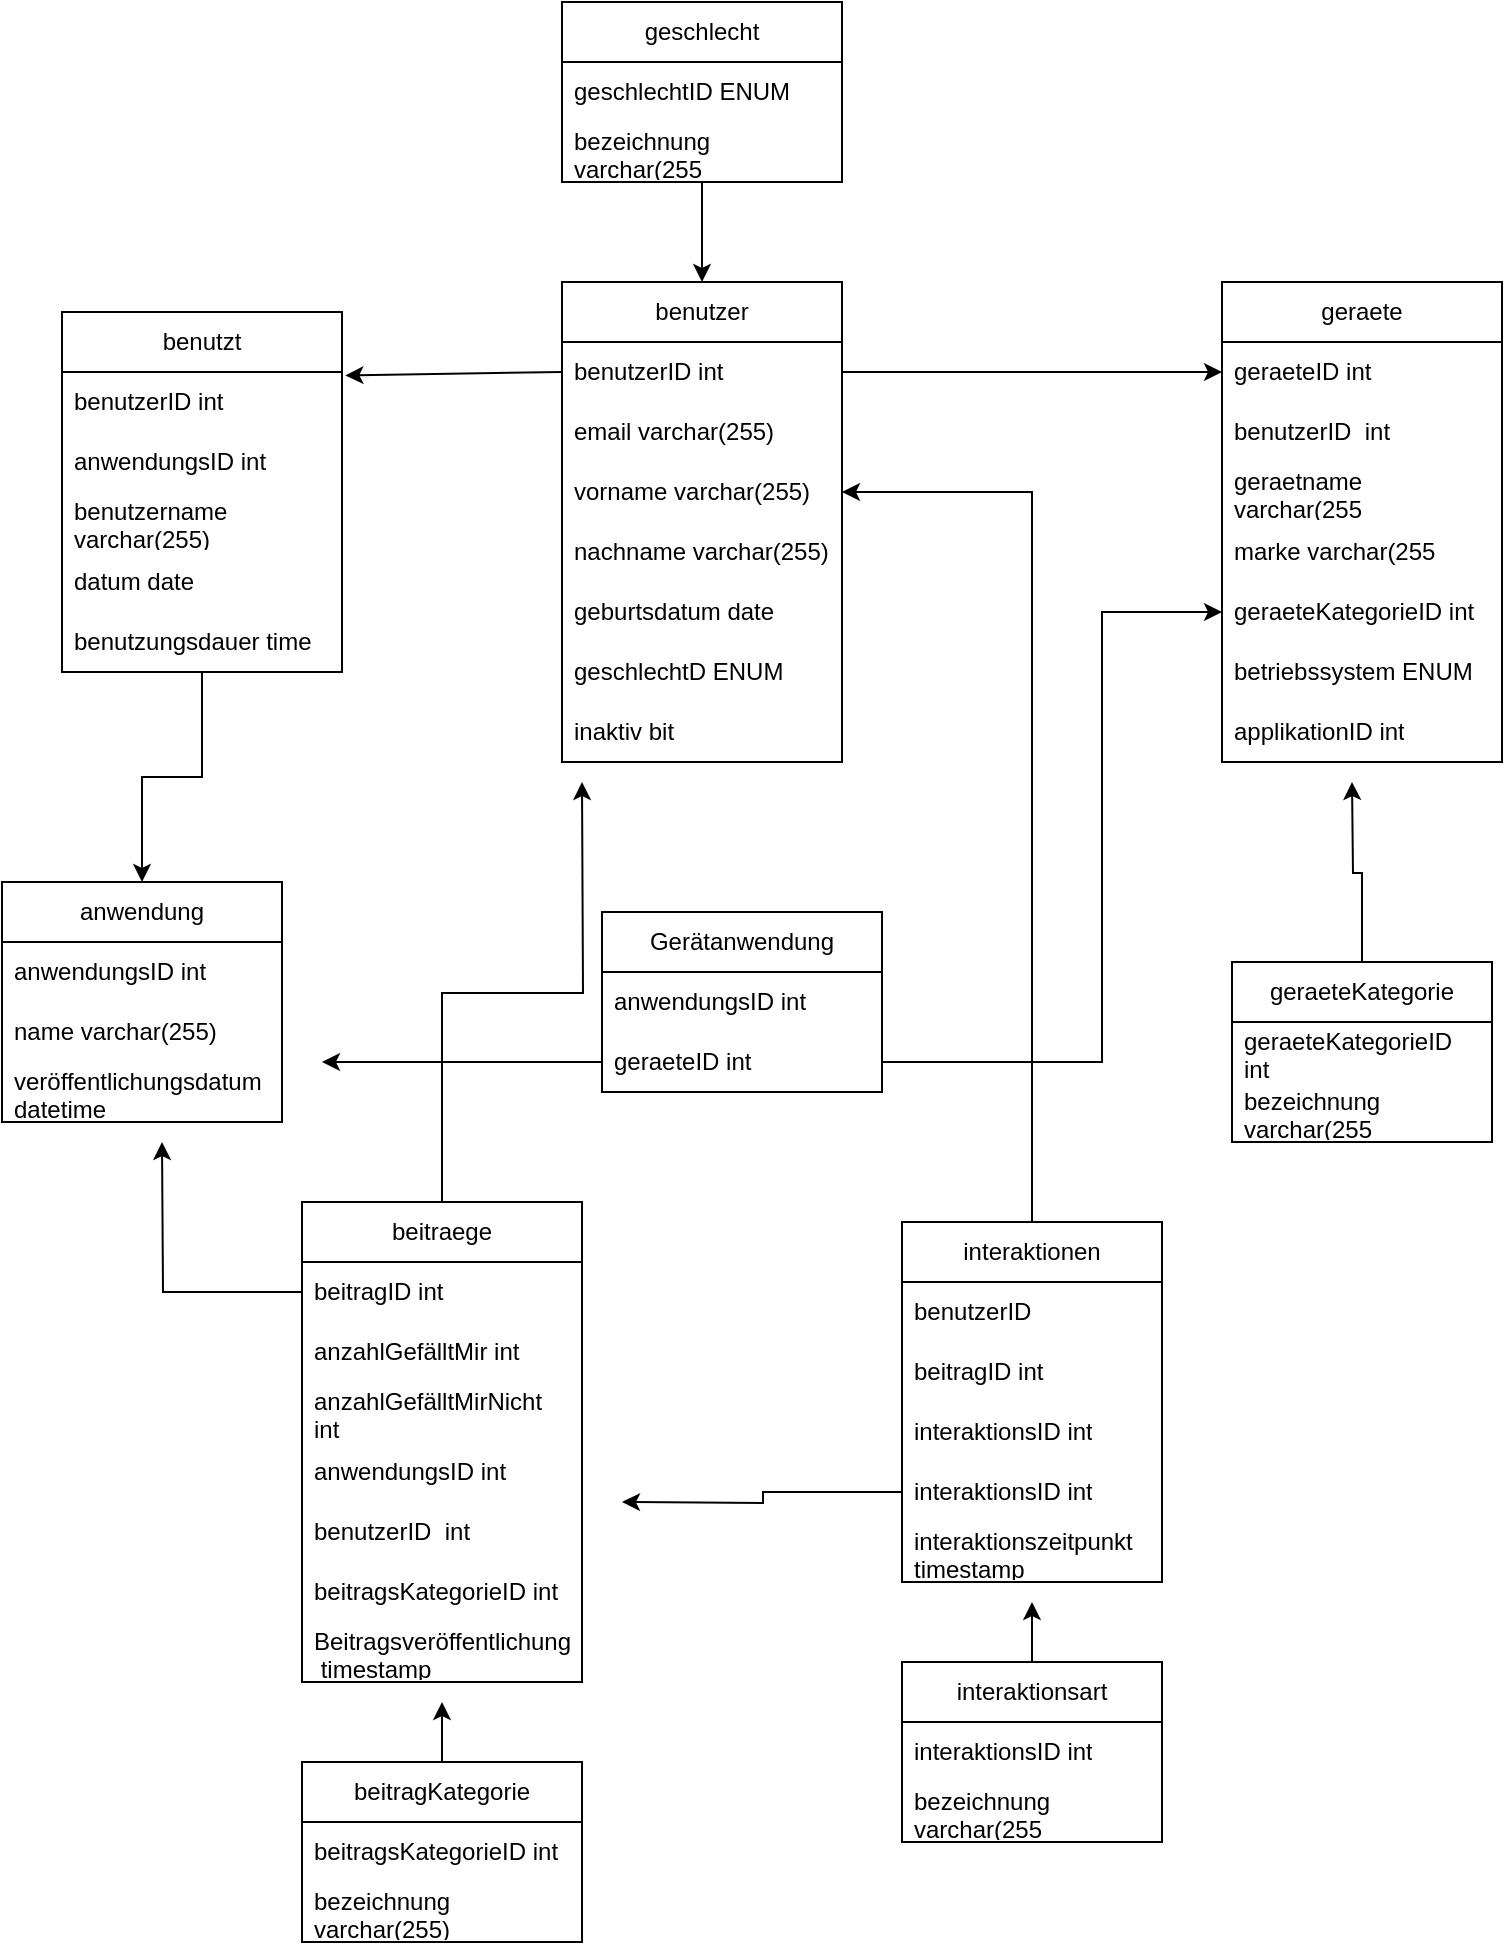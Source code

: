 <mxfile version="22.0.3" type="github">
  <diagram name="Seite-1" id="pGpo4Mplg9-AZ32leIMH">
    <mxGraphModel dx="883" dy="2093" grid="1" gridSize="10" guides="1" tooltips="1" connect="1" arrows="1" fold="1" page="1" pageScale="1" pageWidth="827" pageHeight="1169" math="0" shadow="0">
      <root>
        <mxCell id="0" />
        <mxCell id="1" parent="0" />
        <mxCell id="y74Fso-SBo1mJ85XIeV5-77" style="edgeStyle=orthogonalEdgeStyle;rounded=0;orthogonalLoop=1;jettySize=auto;html=1;entryX=0.5;entryY=0;entryDx=0;entryDy=0;" edge="1" parent="1" source="y74Fso-SBo1mJ85XIeV5-1" target="y74Fso-SBo1mJ85XIeV5-23">
          <mxGeometry relative="1" as="geometry" />
        </mxCell>
        <mxCell id="y74Fso-SBo1mJ85XIeV5-1" value="benutzt" style="swimlane;fontStyle=0;childLayout=stackLayout;horizontal=1;startSize=30;horizontalStack=0;resizeParent=1;resizeParentMax=0;resizeLast=0;collapsible=1;marginBottom=0;whiteSpace=wrap;html=1;" vertex="1" parent="1">
          <mxGeometry x="50" y="85" width="140" height="180" as="geometry" />
        </mxCell>
        <mxCell id="y74Fso-SBo1mJ85XIeV5-2" value="benutzerID int&amp;nbsp;" style="text;strokeColor=none;fillColor=none;align=left;verticalAlign=middle;spacingLeft=4;spacingRight=4;overflow=hidden;points=[[0,0.5],[1,0.5]];portConstraint=eastwest;rotatable=0;whiteSpace=wrap;html=1;" vertex="1" parent="y74Fso-SBo1mJ85XIeV5-1">
          <mxGeometry y="30" width="140" height="30" as="geometry" />
        </mxCell>
        <mxCell id="y74Fso-SBo1mJ85XIeV5-3" value="anwendungsID int" style="text;strokeColor=none;fillColor=none;align=left;verticalAlign=middle;spacingLeft=4;spacingRight=4;overflow=hidden;points=[[0,0.5],[1,0.5]];portConstraint=eastwest;rotatable=0;whiteSpace=wrap;html=1;" vertex="1" parent="y74Fso-SBo1mJ85XIeV5-1">
          <mxGeometry y="60" width="140" height="30" as="geometry" />
        </mxCell>
        <mxCell id="y74Fso-SBo1mJ85XIeV5-6" value="benutzername varchar(255)" style="text;strokeColor=none;fillColor=none;align=left;verticalAlign=middle;spacingLeft=4;spacingRight=4;overflow=hidden;points=[[0,0.5],[1,0.5]];portConstraint=eastwest;rotatable=0;whiteSpace=wrap;html=1;" vertex="1" parent="y74Fso-SBo1mJ85XIeV5-1">
          <mxGeometry y="90" width="140" height="30" as="geometry" />
        </mxCell>
        <mxCell id="y74Fso-SBo1mJ85XIeV5-7" value="datum date" style="text;strokeColor=none;fillColor=none;align=left;verticalAlign=middle;spacingLeft=4;spacingRight=4;overflow=hidden;points=[[0,0.5],[1,0.5]];portConstraint=eastwest;rotatable=0;whiteSpace=wrap;html=1;" vertex="1" parent="y74Fso-SBo1mJ85XIeV5-1">
          <mxGeometry y="120" width="140" height="30" as="geometry" />
        </mxCell>
        <mxCell id="y74Fso-SBo1mJ85XIeV5-9" value="benutzungsdauer time" style="text;strokeColor=none;fillColor=none;align=left;verticalAlign=middle;spacingLeft=4;spacingRight=4;overflow=hidden;points=[[0,0.5],[1,0.5]];portConstraint=eastwest;rotatable=0;whiteSpace=wrap;html=1;" vertex="1" parent="y74Fso-SBo1mJ85XIeV5-1">
          <mxGeometry y="150" width="140" height="30" as="geometry" />
        </mxCell>
        <mxCell id="y74Fso-SBo1mJ85XIeV5-10" value="benutzer" style="swimlane;fontStyle=0;childLayout=stackLayout;horizontal=1;startSize=30;horizontalStack=0;resizeParent=1;resizeParentMax=0;resizeLast=0;collapsible=1;marginBottom=0;whiteSpace=wrap;html=1;" vertex="1" parent="1">
          <mxGeometry x="300" y="70" width="140" height="240" as="geometry" />
        </mxCell>
        <mxCell id="y74Fso-SBo1mJ85XIeV5-11" value="benutzerID int" style="text;strokeColor=none;fillColor=none;align=left;verticalAlign=middle;spacingLeft=4;spacingRight=4;overflow=hidden;points=[[0,0.5],[1,0.5]];portConstraint=eastwest;rotatable=0;whiteSpace=wrap;html=1;" vertex="1" parent="y74Fso-SBo1mJ85XIeV5-10">
          <mxGeometry y="30" width="140" height="30" as="geometry" />
        </mxCell>
        <mxCell id="y74Fso-SBo1mJ85XIeV5-12" value="email varchar(255)" style="text;strokeColor=none;fillColor=none;align=left;verticalAlign=middle;spacingLeft=4;spacingRight=4;overflow=hidden;points=[[0,0.5],[1,0.5]];portConstraint=eastwest;rotatable=0;whiteSpace=wrap;html=1;" vertex="1" parent="y74Fso-SBo1mJ85XIeV5-10">
          <mxGeometry y="60" width="140" height="30" as="geometry" />
        </mxCell>
        <mxCell id="y74Fso-SBo1mJ85XIeV5-13" value="vorname varchar(255)" style="text;strokeColor=none;fillColor=none;align=left;verticalAlign=middle;spacingLeft=4;spacingRight=4;overflow=hidden;points=[[0,0.5],[1,0.5]];portConstraint=eastwest;rotatable=0;whiteSpace=wrap;html=1;" vertex="1" parent="y74Fso-SBo1mJ85XIeV5-10">
          <mxGeometry y="90" width="140" height="30" as="geometry" />
        </mxCell>
        <mxCell id="y74Fso-SBo1mJ85XIeV5-14" value="nachname varchar(255)" style="text;strokeColor=none;fillColor=none;align=left;verticalAlign=middle;spacingLeft=4;spacingRight=4;overflow=hidden;points=[[0,0.5],[1,0.5]];portConstraint=eastwest;rotatable=0;whiteSpace=wrap;html=1;" vertex="1" parent="y74Fso-SBo1mJ85XIeV5-10">
          <mxGeometry y="120" width="140" height="30" as="geometry" />
        </mxCell>
        <mxCell id="y74Fso-SBo1mJ85XIeV5-15" value="geburtsdatum date" style="text;strokeColor=none;fillColor=none;align=left;verticalAlign=middle;spacingLeft=4;spacingRight=4;overflow=hidden;points=[[0,0.5],[1,0.5]];portConstraint=eastwest;rotatable=0;whiteSpace=wrap;html=1;" vertex="1" parent="y74Fso-SBo1mJ85XIeV5-10">
          <mxGeometry y="150" width="140" height="30" as="geometry" />
        </mxCell>
        <mxCell id="y74Fso-SBo1mJ85XIeV5-16" value="geschlechtD ENUM" style="text;strokeColor=none;fillColor=none;align=left;verticalAlign=middle;spacingLeft=4;spacingRight=4;overflow=hidden;points=[[0,0.5],[1,0.5]];portConstraint=eastwest;rotatable=0;whiteSpace=wrap;html=1;" vertex="1" parent="y74Fso-SBo1mJ85XIeV5-10">
          <mxGeometry y="180" width="140" height="30" as="geometry" />
        </mxCell>
        <mxCell id="y74Fso-SBo1mJ85XIeV5-99" value="inaktiv bit" style="text;strokeColor=none;fillColor=none;align=left;verticalAlign=middle;spacingLeft=4;spacingRight=4;overflow=hidden;points=[[0,0.5],[1,0.5]];portConstraint=eastwest;rotatable=0;whiteSpace=wrap;html=1;" vertex="1" parent="y74Fso-SBo1mJ85XIeV5-10">
          <mxGeometry y="210" width="140" height="30" as="geometry" />
        </mxCell>
        <mxCell id="y74Fso-SBo1mJ85XIeV5-72" value="" style="edgeStyle=orthogonalEdgeStyle;rounded=0;orthogonalLoop=1;jettySize=auto;html=1;" edge="1" parent="1" source="y74Fso-SBo1mJ85XIeV5-17">
          <mxGeometry relative="1" as="geometry">
            <mxPoint x="370" y="70" as="targetPoint" />
          </mxGeometry>
        </mxCell>
        <mxCell id="y74Fso-SBo1mJ85XIeV5-17" value="geschlecht" style="swimlane;fontStyle=0;childLayout=stackLayout;horizontal=1;startSize=30;horizontalStack=0;resizeParent=1;resizeParentMax=0;resizeLast=0;collapsible=1;marginBottom=0;whiteSpace=wrap;html=1;" vertex="1" parent="1">
          <mxGeometry x="300" y="-70" width="140" height="90" as="geometry" />
        </mxCell>
        <mxCell id="y74Fso-SBo1mJ85XIeV5-18" value="geschlechtID ENUM" style="text;strokeColor=none;fillColor=none;align=left;verticalAlign=middle;spacingLeft=4;spacingRight=4;overflow=hidden;points=[[0,0.5],[1,0.5]];portConstraint=eastwest;rotatable=0;whiteSpace=wrap;html=1;" vertex="1" parent="y74Fso-SBo1mJ85XIeV5-17">
          <mxGeometry y="30" width="140" height="30" as="geometry" />
        </mxCell>
        <mxCell id="y74Fso-SBo1mJ85XIeV5-19" value="bezeichnung varchar(255" style="text;strokeColor=none;fillColor=none;align=left;verticalAlign=middle;spacingLeft=4;spacingRight=4;overflow=hidden;points=[[0,0.5],[1,0.5]];portConstraint=eastwest;rotatable=0;whiteSpace=wrap;html=1;" vertex="1" parent="y74Fso-SBo1mJ85XIeV5-17">
          <mxGeometry y="60" width="140" height="30" as="geometry" />
        </mxCell>
        <mxCell id="y74Fso-SBo1mJ85XIeV5-23" value="anwendung" style="swimlane;fontStyle=0;childLayout=stackLayout;horizontal=1;startSize=30;horizontalStack=0;resizeParent=1;resizeParentMax=0;resizeLast=0;collapsible=1;marginBottom=0;whiteSpace=wrap;html=1;" vertex="1" parent="1">
          <mxGeometry x="20" y="370" width="140" height="120" as="geometry" />
        </mxCell>
        <mxCell id="y74Fso-SBo1mJ85XIeV5-24" value="anwendungsID int" style="text;strokeColor=none;fillColor=none;align=left;verticalAlign=middle;spacingLeft=4;spacingRight=4;overflow=hidden;points=[[0,0.5],[1,0.5]];portConstraint=eastwest;rotatable=0;whiteSpace=wrap;html=1;" vertex="1" parent="y74Fso-SBo1mJ85XIeV5-23">
          <mxGeometry y="30" width="140" height="30" as="geometry" />
        </mxCell>
        <mxCell id="y74Fso-SBo1mJ85XIeV5-25" value="name varchar(255)" style="text;strokeColor=none;fillColor=none;align=left;verticalAlign=middle;spacingLeft=4;spacingRight=4;overflow=hidden;points=[[0,0.5],[1,0.5]];portConstraint=eastwest;rotatable=0;whiteSpace=wrap;html=1;" vertex="1" parent="y74Fso-SBo1mJ85XIeV5-23">
          <mxGeometry y="60" width="140" height="30" as="geometry" />
        </mxCell>
        <mxCell id="y74Fso-SBo1mJ85XIeV5-26" value="veröffentlichungsdatum datetime" style="text;strokeColor=none;fillColor=none;align=left;verticalAlign=middle;spacingLeft=4;spacingRight=4;overflow=hidden;points=[[0,0.5],[1,0.5]];portConstraint=eastwest;rotatable=0;whiteSpace=wrap;html=1;" vertex="1" parent="y74Fso-SBo1mJ85XIeV5-23">
          <mxGeometry y="90" width="140" height="30" as="geometry" />
        </mxCell>
        <mxCell id="y74Fso-SBo1mJ85XIeV5-79" style="edgeStyle=orthogonalEdgeStyle;rounded=0;orthogonalLoop=1;jettySize=auto;html=1;" edge="1" parent="1" source="y74Fso-SBo1mJ85XIeV5-29">
          <mxGeometry relative="1" as="geometry">
            <mxPoint x="695" y="320" as="targetPoint" />
          </mxGeometry>
        </mxCell>
        <mxCell id="y74Fso-SBo1mJ85XIeV5-29" value="geraeteKategorie" style="swimlane;fontStyle=0;childLayout=stackLayout;horizontal=1;startSize=30;horizontalStack=0;resizeParent=1;resizeParentMax=0;resizeLast=0;collapsible=1;marginBottom=0;whiteSpace=wrap;html=1;" vertex="1" parent="1">
          <mxGeometry x="635" y="410" width="130" height="90" as="geometry" />
        </mxCell>
        <mxCell id="y74Fso-SBo1mJ85XIeV5-30" value="geraeteKategorieID int" style="text;strokeColor=none;fillColor=none;align=left;verticalAlign=middle;spacingLeft=4;spacingRight=4;overflow=hidden;points=[[0,0.5],[1,0.5]];portConstraint=eastwest;rotatable=0;whiteSpace=wrap;html=1;" vertex="1" parent="y74Fso-SBo1mJ85XIeV5-29">
          <mxGeometry y="30" width="130" height="30" as="geometry" />
        </mxCell>
        <mxCell id="y74Fso-SBo1mJ85XIeV5-31" value="bezeichnung varchar(255" style="text;strokeColor=none;fillColor=none;align=left;verticalAlign=middle;spacingLeft=4;spacingRight=4;overflow=hidden;points=[[0,0.5],[1,0.5]];portConstraint=eastwest;rotatable=0;whiteSpace=wrap;html=1;" vertex="1" parent="y74Fso-SBo1mJ85XIeV5-29">
          <mxGeometry y="60" width="130" height="30" as="geometry" />
        </mxCell>
        <mxCell id="y74Fso-SBo1mJ85XIeV5-115" style="edgeStyle=orthogonalEdgeStyle;rounded=0;orthogonalLoop=1;jettySize=auto;html=1;" edge="1" parent="1" source="y74Fso-SBo1mJ85XIeV5-32">
          <mxGeometry relative="1" as="geometry">
            <mxPoint x="240" y="780" as="targetPoint" />
          </mxGeometry>
        </mxCell>
        <mxCell id="y74Fso-SBo1mJ85XIeV5-32" value="beitragKategorie" style="swimlane;fontStyle=0;childLayout=stackLayout;horizontal=1;startSize=30;horizontalStack=0;resizeParent=1;resizeParentMax=0;resizeLast=0;collapsible=1;marginBottom=0;whiteSpace=wrap;html=1;" vertex="1" parent="1">
          <mxGeometry x="170" y="810" width="140" height="90" as="geometry" />
        </mxCell>
        <mxCell id="y74Fso-SBo1mJ85XIeV5-33" value="beitragsKategorieID int" style="text;strokeColor=none;fillColor=none;align=left;verticalAlign=middle;spacingLeft=4;spacingRight=4;overflow=hidden;points=[[0,0.5],[1,0.5]];portConstraint=eastwest;rotatable=0;whiteSpace=wrap;html=1;" vertex="1" parent="y74Fso-SBo1mJ85XIeV5-32">
          <mxGeometry y="30" width="140" height="30" as="geometry" />
        </mxCell>
        <mxCell id="y74Fso-SBo1mJ85XIeV5-34" value="bezeichnung varchar(255)" style="text;strokeColor=none;fillColor=none;align=left;verticalAlign=middle;spacingLeft=4;spacingRight=4;overflow=hidden;points=[[0,0.5],[1,0.5]];portConstraint=eastwest;rotatable=0;whiteSpace=wrap;html=1;" vertex="1" parent="y74Fso-SBo1mJ85XIeV5-32">
          <mxGeometry y="60" width="140" height="30" as="geometry" />
        </mxCell>
        <mxCell id="y74Fso-SBo1mJ85XIeV5-35" value="geraete" style="swimlane;fontStyle=0;childLayout=stackLayout;horizontal=1;startSize=30;horizontalStack=0;resizeParent=1;resizeParentMax=0;resizeLast=0;collapsible=1;marginBottom=0;whiteSpace=wrap;html=1;" vertex="1" parent="1">
          <mxGeometry x="630" y="70" width="140" height="240" as="geometry" />
        </mxCell>
        <mxCell id="y74Fso-SBo1mJ85XIeV5-42" value="geraeteID int" style="text;strokeColor=none;fillColor=none;align=left;verticalAlign=middle;spacingLeft=4;spacingRight=4;overflow=hidden;points=[[0,0.5],[1,0.5]];portConstraint=eastwest;rotatable=0;whiteSpace=wrap;html=1;" vertex="1" parent="y74Fso-SBo1mJ85XIeV5-35">
          <mxGeometry y="30" width="140" height="30" as="geometry" />
        </mxCell>
        <mxCell id="y74Fso-SBo1mJ85XIeV5-36" value="benutzerID &amp;nbsp;int" style="text;strokeColor=none;fillColor=none;align=left;verticalAlign=middle;spacingLeft=4;spacingRight=4;overflow=hidden;points=[[0,0.5],[1,0.5]];portConstraint=eastwest;rotatable=0;whiteSpace=wrap;html=1;" vertex="1" parent="y74Fso-SBo1mJ85XIeV5-35">
          <mxGeometry y="60" width="140" height="30" as="geometry" />
        </mxCell>
        <mxCell id="y74Fso-SBo1mJ85XIeV5-37" value="geraetname varchar(255" style="text;strokeColor=none;fillColor=none;align=left;verticalAlign=middle;spacingLeft=4;spacingRight=4;overflow=hidden;points=[[0,0.5],[1,0.5]];portConstraint=eastwest;rotatable=0;whiteSpace=wrap;html=1;" vertex="1" parent="y74Fso-SBo1mJ85XIeV5-35">
          <mxGeometry y="90" width="140" height="30" as="geometry" />
        </mxCell>
        <mxCell id="y74Fso-SBo1mJ85XIeV5-38" value="marke varchar(255" style="text;strokeColor=none;fillColor=none;align=left;verticalAlign=middle;spacingLeft=4;spacingRight=4;overflow=hidden;points=[[0,0.5],[1,0.5]];portConstraint=eastwest;rotatable=0;whiteSpace=wrap;html=1;" vertex="1" parent="y74Fso-SBo1mJ85XIeV5-35">
          <mxGeometry y="120" width="140" height="30" as="geometry" />
        </mxCell>
        <mxCell id="y74Fso-SBo1mJ85XIeV5-40" value="geraeteKategorieID int" style="text;strokeColor=none;fillColor=none;align=left;verticalAlign=middle;spacingLeft=4;spacingRight=4;overflow=hidden;points=[[0,0.5],[1,0.5]];portConstraint=eastwest;rotatable=0;whiteSpace=wrap;html=1;" vertex="1" parent="y74Fso-SBo1mJ85XIeV5-35">
          <mxGeometry y="150" width="140" height="30" as="geometry" />
        </mxCell>
        <mxCell id="y74Fso-SBo1mJ85XIeV5-41" value="betriebssystem ENUM" style="text;strokeColor=none;fillColor=none;align=left;verticalAlign=middle;spacingLeft=4;spacingRight=4;overflow=hidden;points=[[0,0.5],[1,0.5]];portConstraint=eastwest;rotatable=0;whiteSpace=wrap;html=1;" vertex="1" parent="y74Fso-SBo1mJ85XIeV5-35">
          <mxGeometry y="180" width="140" height="30" as="geometry" />
        </mxCell>
        <mxCell id="y74Fso-SBo1mJ85XIeV5-78" value="applikationID int" style="text;strokeColor=none;fillColor=none;align=left;verticalAlign=middle;spacingLeft=4;spacingRight=4;overflow=hidden;points=[[0,0.5],[1,0.5]];portConstraint=eastwest;rotatable=0;whiteSpace=wrap;html=1;" vertex="1" parent="y74Fso-SBo1mJ85XIeV5-35">
          <mxGeometry y="210" width="140" height="30" as="geometry" />
        </mxCell>
        <mxCell id="y74Fso-SBo1mJ85XIeV5-106" style="edgeStyle=orthogonalEdgeStyle;rounded=0;orthogonalLoop=1;jettySize=auto;html=1;" edge="1" parent="1" source="y74Fso-SBo1mJ85XIeV5-43">
          <mxGeometry relative="1" as="geometry">
            <mxPoint x="310" y="320" as="targetPoint" />
          </mxGeometry>
        </mxCell>
        <mxCell id="y74Fso-SBo1mJ85XIeV5-43" value="beitraege" style="swimlane;fontStyle=0;childLayout=stackLayout;horizontal=1;startSize=30;horizontalStack=0;resizeParent=1;resizeParentMax=0;resizeLast=0;collapsible=1;marginBottom=0;whiteSpace=wrap;html=1;" vertex="1" parent="1">
          <mxGeometry x="170" y="530" width="140" height="240" as="geometry" />
        </mxCell>
        <mxCell id="y74Fso-SBo1mJ85XIeV5-108" style="edgeStyle=orthogonalEdgeStyle;rounded=0;orthogonalLoop=1;jettySize=auto;html=1;" edge="1" parent="y74Fso-SBo1mJ85XIeV5-43" source="y74Fso-SBo1mJ85XIeV5-44">
          <mxGeometry relative="1" as="geometry">
            <mxPoint x="-70.0" y="-30" as="targetPoint" />
          </mxGeometry>
        </mxCell>
        <mxCell id="y74Fso-SBo1mJ85XIeV5-44" value="beitragID int" style="text;strokeColor=none;fillColor=none;align=left;verticalAlign=middle;spacingLeft=4;spacingRight=4;overflow=hidden;points=[[0,0.5],[1,0.5]];portConstraint=eastwest;rotatable=0;whiteSpace=wrap;html=1;" vertex="1" parent="y74Fso-SBo1mJ85XIeV5-43">
          <mxGeometry y="30" width="140" height="30" as="geometry" />
        </mxCell>
        <mxCell id="y74Fso-SBo1mJ85XIeV5-46" value="anzahlGefälltMir int" style="text;strokeColor=none;fillColor=none;align=left;verticalAlign=middle;spacingLeft=4;spacingRight=4;overflow=hidden;points=[[0,0.5],[1,0.5]];portConstraint=eastwest;rotatable=0;whiteSpace=wrap;html=1;" vertex="1" parent="y74Fso-SBo1mJ85XIeV5-43">
          <mxGeometry y="60" width="140" height="30" as="geometry" />
        </mxCell>
        <mxCell id="y74Fso-SBo1mJ85XIeV5-47" value="anzahlGefälltMirNicht int" style="text;strokeColor=none;fillColor=none;align=left;verticalAlign=middle;spacingLeft=4;spacingRight=4;overflow=hidden;points=[[0,0.5],[1,0.5]];portConstraint=eastwest;rotatable=0;whiteSpace=wrap;html=1;" vertex="1" parent="y74Fso-SBo1mJ85XIeV5-43">
          <mxGeometry y="90" width="140" height="30" as="geometry" />
        </mxCell>
        <mxCell id="y74Fso-SBo1mJ85XIeV5-48" value="anwendungsID int" style="text;strokeColor=none;fillColor=none;align=left;verticalAlign=middle;spacingLeft=4;spacingRight=4;overflow=hidden;points=[[0,0.5],[1,0.5]];portConstraint=eastwest;rotatable=0;whiteSpace=wrap;html=1;" vertex="1" parent="y74Fso-SBo1mJ85XIeV5-43">
          <mxGeometry y="120" width="140" height="30" as="geometry" />
        </mxCell>
        <mxCell id="y74Fso-SBo1mJ85XIeV5-45" value="benutzerID &amp;nbsp;int" style="text;strokeColor=none;fillColor=none;align=left;verticalAlign=middle;spacingLeft=4;spacingRight=4;overflow=hidden;points=[[0,0.5],[1,0.5]];portConstraint=eastwest;rotatable=0;whiteSpace=wrap;html=1;" vertex="1" parent="y74Fso-SBo1mJ85XIeV5-43">
          <mxGeometry y="150" width="140" height="30" as="geometry" />
        </mxCell>
        <mxCell id="y74Fso-SBo1mJ85XIeV5-49" value="beitragsKategorieID int" style="text;strokeColor=none;fillColor=none;align=left;verticalAlign=middle;spacingLeft=4;spacingRight=4;overflow=hidden;points=[[0,0.5],[1,0.5]];portConstraint=eastwest;rotatable=0;whiteSpace=wrap;html=1;" vertex="1" parent="y74Fso-SBo1mJ85XIeV5-43">
          <mxGeometry y="180" width="140" height="30" as="geometry" />
        </mxCell>
        <mxCell id="y74Fso-SBo1mJ85XIeV5-93" value="Beitragsveröffentlichung &amp;nbsp;timestamp" style="text;strokeColor=none;fillColor=none;align=left;verticalAlign=middle;spacingLeft=4;spacingRight=4;overflow=hidden;points=[[0,0.5],[1,0.5]];portConstraint=eastwest;rotatable=0;whiteSpace=wrap;html=1;" vertex="1" parent="y74Fso-SBo1mJ85XIeV5-43">
          <mxGeometry y="210" width="140" height="30" as="geometry" />
        </mxCell>
        <mxCell id="y74Fso-SBo1mJ85XIeV5-73" style="edgeStyle=orthogonalEdgeStyle;rounded=0;orthogonalLoop=1;jettySize=auto;html=1;entryX=1;entryY=0.5;entryDx=0;entryDy=0;" edge="1" parent="1" source="y74Fso-SBo1mJ85XIeV5-50" target="y74Fso-SBo1mJ85XIeV5-13">
          <mxGeometry relative="1" as="geometry" />
        </mxCell>
        <mxCell id="y74Fso-SBo1mJ85XIeV5-50" value="interaktionen" style="swimlane;fontStyle=0;childLayout=stackLayout;horizontal=1;startSize=30;horizontalStack=0;resizeParent=1;resizeParentMax=0;resizeLast=0;collapsible=1;marginBottom=0;whiteSpace=wrap;html=1;" vertex="1" parent="1">
          <mxGeometry x="470" y="540" width="130" height="180" as="geometry" />
        </mxCell>
        <mxCell id="y74Fso-SBo1mJ85XIeV5-51" value="benutzerID" style="text;strokeColor=none;fillColor=none;align=left;verticalAlign=middle;spacingLeft=4;spacingRight=4;overflow=hidden;points=[[0,0.5],[1,0.5]];portConstraint=eastwest;rotatable=0;whiteSpace=wrap;html=1;" vertex="1" parent="y74Fso-SBo1mJ85XIeV5-50">
          <mxGeometry y="30" width="130" height="30" as="geometry" />
        </mxCell>
        <mxCell id="y74Fso-SBo1mJ85XIeV5-52" value="beitragID int" style="text;strokeColor=none;fillColor=none;align=left;verticalAlign=middle;spacingLeft=4;spacingRight=4;overflow=hidden;points=[[0,0.5],[1,0.5]];portConstraint=eastwest;rotatable=0;whiteSpace=wrap;html=1;" vertex="1" parent="y74Fso-SBo1mJ85XIeV5-50">
          <mxGeometry y="60" width="130" height="30" as="geometry" />
        </mxCell>
        <mxCell id="y74Fso-SBo1mJ85XIeV5-112" value="interaktionsID int" style="text;strokeColor=none;fillColor=none;align=left;verticalAlign=middle;spacingLeft=4;spacingRight=4;overflow=hidden;points=[[0,0.5],[1,0.5]];portConstraint=eastwest;rotatable=0;whiteSpace=wrap;html=1;" vertex="1" parent="y74Fso-SBo1mJ85XIeV5-50">
          <mxGeometry y="90" width="130" height="30" as="geometry" />
        </mxCell>
        <mxCell id="y74Fso-SBo1mJ85XIeV5-113" style="edgeStyle=orthogonalEdgeStyle;rounded=0;orthogonalLoop=1;jettySize=auto;html=1;" edge="1" parent="y74Fso-SBo1mJ85XIeV5-50" source="y74Fso-SBo1mJ85XIeV5-80">
          <mxGeometry relative="1" as="geometry">
            <mxPoint x="-140" y="140" as="targetPoint" />
          </mxGeometry>
        </mxCell>
        <mxCell id="y74Fso-SBo1mJ85XIeV5-80" value="interaktionsID int" style="text;strokeColor=none;fillColor=none;align=left;verticalAlign=middle;spacingLeft=4;spacingRight=4;overflow=hidden;points=[[0,0.5],[1,0.5]];portConstraint=eastwest;rotatable=0;whiteSpace=wrap;html=1;" vertex="1" parent="y74Fso-SBo1mJ85XIeV5-50">
          <mxGeometry y="120" width="130" height="30" as="geometry" />
        </mxCell>
        <mxCell id="y74Fso-SBo1mJ85XIeV5-96" value="interaktionszeitpunkt&amp;nbsp;&lt;br&gt;timestamp" style="text;strokeColor=none;fillColor=none;align=left;verticalAlign=middle;spacingLeft=4;spacingRight=4;overflow=hidden;points=[[0,0.5],[1,0.5]];portConstraint=eastwest;rotatable=0;whiteSpace=wrap;html=1;" vertex="1" parent="y74Fso-SBo1mJ85XIeV5-50">
          <mxGeometry y="150" width="130" height="30" as="geometry" />
        </mxCell>
        <mxCell id="y74Fso-SBo1mJ85XIeV5-56" style="rounded=0;orthogonalLoop=1;jettySize=auto;html=1;exitX=0;exitY=0.5;exitDx=0;exitDy=0;entryX=1.012;entryY=0.057;entryDx=0;entryDy=0;entryPerimeter=0;" edge="1" parent="1" source="y74Fso-SBo1mJ85XIeV5-11" target="y74Fso-SBo1mJ85XIeV5-2">
          <mxGeometry relative="1" as="geometry" />
        </mxCell>
        <mxCell id="y74Fso-SBo1mJ85XIeV5-57" style="edgeStyle=orthogonalEdgeStyle;rounded=0;orthogonalLoop=1;jettySize=auto;html=1;exitX=1;exitY=0.5;exitDx=0;exitDy=0;entryX=0;entryY=0.5;entryDx=0;entryDy=0;" edge="1" parent="1" source="y74Fso-SBo1mJ85XIeV5-11" target="y74Fso-SBo1mJ85XIeV5-42">
          <mxGeometry relative="1" as="geometry" />
        </mxCell>
        <mxCell id="y74Fso-SBo1mJ85XIeV5-100" value="Gerätanwendung" style="swimlane;fontStyle=0;childLayout=stackLayout;horizontal=1;startSize=30;horizontalStack=0;resizeParent=1;resizeParentMax=0;resizeLast=0;collapsible=1;marginBottom=0;whiteSpace=wrap;html=1;" vertex="1" parent="1">
          <mxGeometry x="320" y="385" width="140" height="90" as="geometry" />
        </mxCell>
        <mxCell id="y74Fso-SBo1mJ85XIeV5-101" value="anwendungsID int" style="text;strokeColor=none;fillColor=none;align=left;verticalAlign=middle;spacingLeft=4;spacingRight=4;overflow=hidden;points=[[0,0.5],[1,0.5]];portConstraint=eastwest;rotatable=0;whiteSpace=wrap;html=1;" vertex="1" parent="y74Fso-SBo1mJ85XIeV5-100">
          <mxGeometry y="30" width="140" height="30" as="geometry" />
        </mxCell>
        <mxCell id="y74Fso-SBo1mJ85XIeV5-109" style="edgeStyle=orthogonalEdgeStyle;rounded=0;orthogonalLoop=1;jettySize=auto;html=1;" edge="1" parent="y74Fso-SBo1mJ85XIeV5-100" source="y74Fso-SBo1mJ85XIeV5-103">
          <mxGeometry relative="1" as="geometry">
            <mxPoint x="-140" y="75" as="targetPoint" />
          </mxGeometry>
        </mxCell>
        <mxCell id="y74Fso-SBo1mJ85XIeV5-103" value="geraeteID int" style="text;strokeColor=none;fillColor=none;align=left;verticalAlign=middle;spacingLeft=4;spacingRight=4;overflow=hidden;points=[[0,0.5],[1,0.5]];portConstraint=eastwest;rotatable=0;whiteSpace=wrap;html=1;" vertex="1" parent="y74Fso-SBo1mJ85XIeV5-100">
          <mxGeometry y="60" width="140" height="30" as="geometry" />
        </mxCell>
        <mxCell id="y74Fso-SBo1mJ85XIeV5-114" style="edgeStyle=orthogonalEdgeStyle;rounded=0;orthogonalLoop=1;jettySize=auto;html=1;" edge="1" parent="1" source="y74Fso-SBo1mJ85XIeV5-81">
          <mxGeometry relative="1" as="geometry">
            <mxPoint x="535" y="730" as="targetPoint" />
          </mxGeometry>
        </mxCell>
        <mxCell id="y74Fso-SBo1mJ85XIeV5-81" value="interaktionsart" style="swimlane;fontStyle=0;childLayout=stackLayout;horizontal=1;startSize=30;horizontalStack=0;resizeParent=1;resizeParentMax=0;resizeLast=0;collapsible=1;marginBottom=0;whiteSpace=wrap;html=1;" vertex="1" parent="1">
          <mxGeometry x="470" y="760" width="130" height="90" as="geometry" />
        </mxCell>
        <mxCell id="y74Fso-SBo1mJ85XIeV5-83" value="interaktionsID int" style="text;strokeColor=none;fillColor=none;align=left;verticalAlign=middle;spacingLeft=4;spacingRight=4;overflow=hidden;points=[[0,0.5],[1,0.5]];portConstraint=eastwest;rotatable=0;whiteSpace=wrap;html=1;" vertex="1" parent="y74Fso-SBo1mJ85XIeV5-81">
          <mxGeometry y="30" width="130" height="30" as="geometry" />
        </mxCell>
        <mxCell id="y74Fso-SBo1mJ85XIeV5-85" value="bezeichnung varchar(255" style="text;strokeColor=none;fillColor=none;align=left;verticalAlign=middle;spacingLeft=4;spacingRight=4;overflow=hidden;points=[[0,0.5],[1,0.5]];portConstraint=eastwest;rotatable=0;whiteSpace=wrap;html=1;" vertex="1" parent="y74Fso-SBo1mJ85XIeV5-81">
          <mxGeometry y="60" width="130" height="30" as="geometry" />
        </mxCell>
        <mxCell id="y74Fso-SBo1mJ85XIeV5-116" style="edgeStyle=orthogonalEdgeStyle;rounded=0;orthogonalLoop=1;jettySize=auto;html=1;entryX=0;entryY=0.5;entryDx=0;entryDy=0;" edge="1" parent="1" source="y74Fso-SBo1mJ85XIeV5-103" target="y74Fso-SBo1mJ85XIeV5-40">
          <mxGeometry relative="1" as="geometry">
            <Array as="points">
              <mxPoint x="570" y="460" />
              <mxPoint x="570" y="235" />
            </Array>
          </mxGeometry>
        </mxCell>
      </root>
    </mxGraphModel>
  </diagram>
</mxfile>
